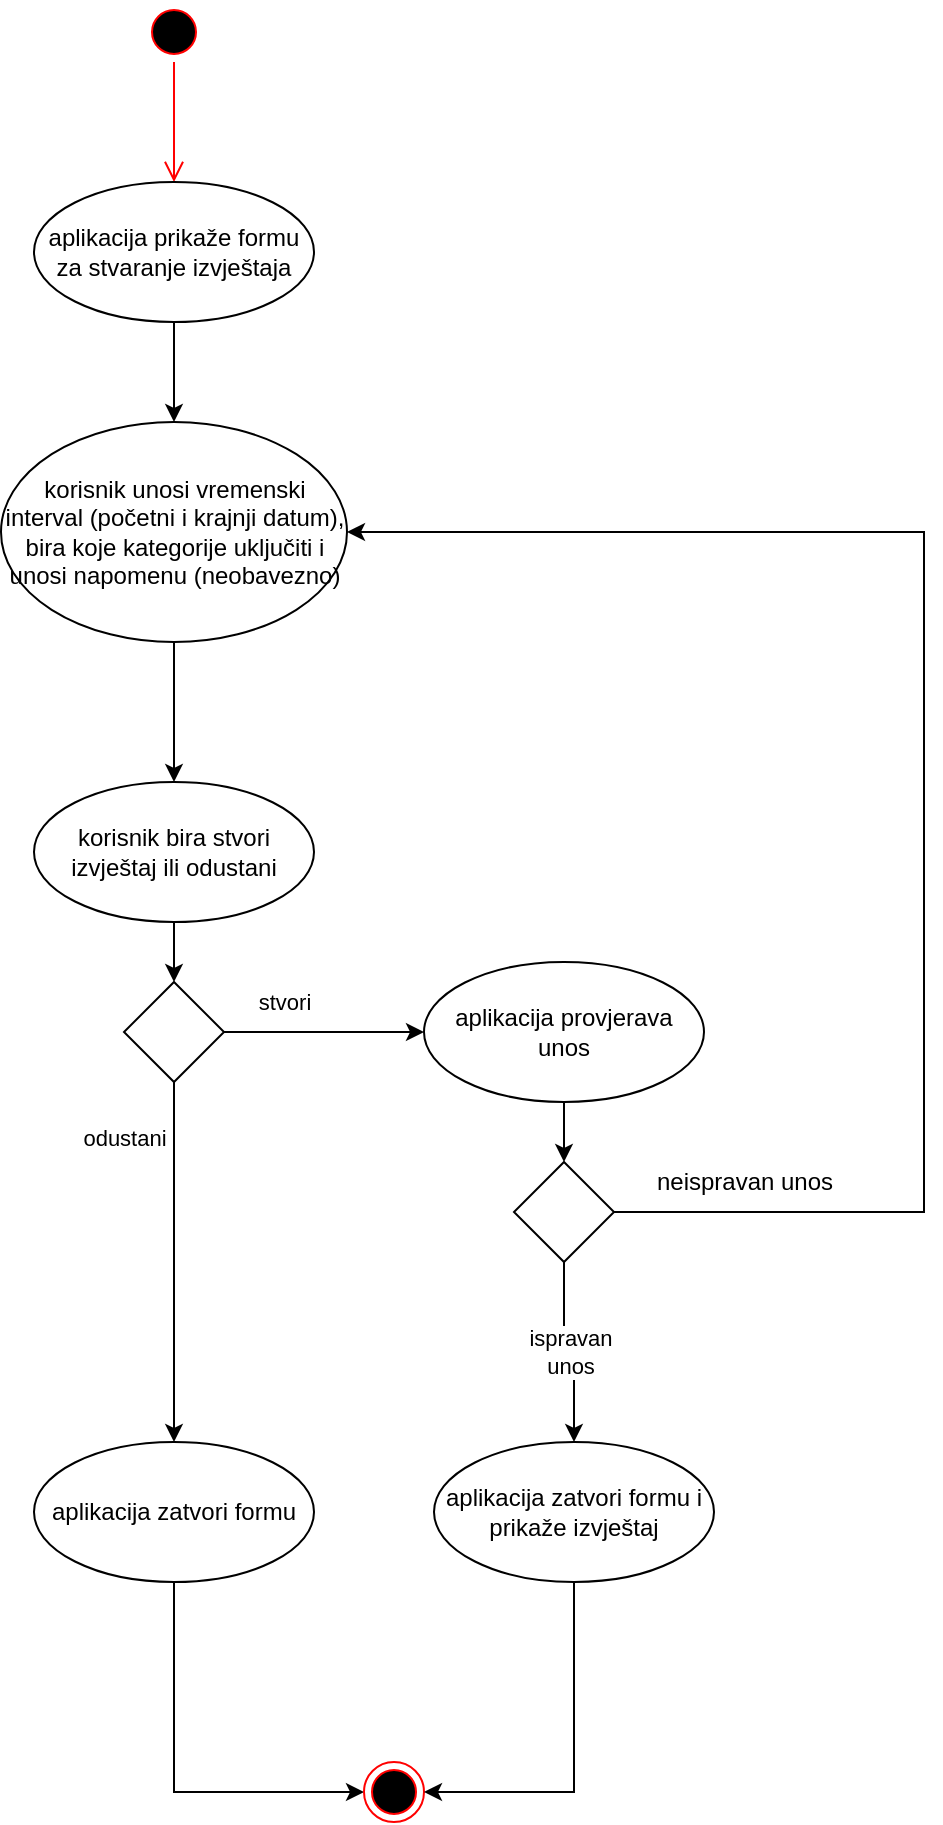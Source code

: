 <mxfile version="12.3.2" type="device" pages="1"><diagram id="pSqhx7WhXrGgPk5z7CBR" name="Page-1"><mxGraphModel dx="1024" dy="592" grid="1" gridSize="10" guides="1" tooltips="1" connect="1" arrows="1" fold="1" page="1" pageScale="1" pageWidth="827" pageHeight="1169" math="0" shadow="0"><root><mxCell id="0"/><mxCell id="1" parent="0"/><mxCell id="wPsaVGqtJED-wCGC2k4w-1" value="" style="ellipse;html=1;shape=startState;fillColor=#000000;strokeColor=#ff0000;" parent="1" vertex="1"><mxGeometry x="350" y="30" width="30" height="30" as="geometry"/></mxCell><mxCell id="wPsaVGqtJED-wCGC2k4w-2" value="" style="edgeStyle=orthogonalEdgeStyle;html=1;verticalAlign=bottom;endArrow=open;endSize=8;strokeColor=#ff0000;" parent="1" source="wPsaVGqtJED-wCGC2k4w-1" edge="1"><mxGeometry relative="1" as="geometry"><mxPoint x="365" y="120" as="targetPoint"/></mxGeometry></mxCell><mxCell id="wPsaVGqtJED-wCGC2k4w-7" style="edgeStyle=orthogonalEdgeStyle;rounded=0;orthogonalLoop=1;jettySize=auto;html=1;exitX=0.5;exitY=1;exitDx=0;exitDy=0;" parent="1" source="wPsaVGqtJED-wCGC2k4w-3" target="wPsaVGqtJED-wCGC2k4w-4" edge="1"><mxGeometry relative="1" as="geometry"/></mxCell><mxCell id="wPsaVGqtJED-wCGC2k4w-3" value="aplikacija prikaže formu za stvaranje izvještaja" style="ellipse;whiteSpace=wrap;html=1;" parent="1" vertex="1"><mxGeometry x="295" y="120" width="140" height="70" as="geometry"/></mxCell><mxCell id="dhIdX73SVdQvYMVCmlT4-1" style="edgeStyle=orthogonalEdgeStyle;rounded=0;orthogonalLoop=1;jettySize=auto;html=1;exitX=0.5;exitY=1;exitDx=0;exitDy=0;entryX=0.5;entryY=0;entryDx=0;entryDy=0;" edge="1" parent="1" source="wPsaVGqtJED-wCGC2k4w-4" target="wPsaVGqtJED-wCGC2k4w-8"><mxGeometry relative="1" as="geometry"/></mxCell><mxCell id="wPsaVGqtJED-wCGC2k4w-4" value="korisnik unosi vremenski interval (početni i krajnji datum), bira koje kategorije uključiti i unosi napomenu (neobavezno)" style="ellipse;whiteSpace=wrap;html=1;" parent="1" vertex="1"><mxGeometry x="278.5" y="240" width="173" height="110" as="geometry"/></mxCell><mxCell id="dhIdX73SVdQvYMVCmlT4-3" style="edgeStyle=orthogonalEdgeStyle;rounded=0;orthogonalLoop=1;jettySize=auto;html=1;exitX=0.5;exitY=1;exitDx=0;exitDy=0;entryX=0.5;entryY=0;entryDx=0;entryDy=0;entryPerimeter=0;" edge="1" parent="1" source="wPsaVGqtJED-wCGC2k4w-5" target="dhIdX73SVdQvYMVCmlT4-2"><mxGeometry relative="1" as="geometry"/></mxCell><mxCell id="wPsaVGqtJED-wCGC2k4w-5" value="aplikacija provjerava unos" style="ellipse;whiteSpace=wrap;html=1;" parent="1" vertex="1"><mxGeometry x="490" y="510" width="140" height="70" as="geometry"/></mxCell><mxCell id="wPsaVGqtJED-wCGC2k4w-18" style="edgeStyle=orthogonalEdgeStyle;rounded=0;orthogonalLoop=1;jettySize=auto;html=1;exitX=0.5;exitY=1;exitDx=0;exitDy=0;entryX=0;entryY=0.5;entryDx=0;entryDy=0;" parent="1" source="wPsaVGqtJED-wCGC2k4w-6" target="wPsaVGqtJED-wCGC2k4w-17" edge="1"><mxGeometry relative="1" as="geometry"/></mxCell><mxCell id="wPsaVGqtJED-wCGC2k4w-6" value="aplikacija zatvori formu" style="ellipse;whiteSpace=wrap;html=1;" parent="1" vertex="1"><mxGeometry x="295" y="750" width="140" height="70" as="geometry"/></mxCell><mxCell id="wPsaVGqtJED-wCGC2k4w-13" style="edgeStyle=orthogonalEdgeStyle;rounded=0;orthogonalLoop=1;jettySize=auto;html=1;exitX=0.5;exitY=1;exitDx=0;exitDy=0;" parent="1" source="wPsaVGqtJED-wCGC2k4w-8" target="wPsaVGqtJED-wCGC2k4w-12" edge="1"><mxGeometry relative="1" as="geometry"/></mxCell><mxCell id="wPsaVGqtJED-wCGC2k4w-8" value="korisnik bira stvori izvještaj ili odustani" style="ellipse;whiteSpace=wrap;html=1;" parent="1" vertex="1"><mxGeometry x="295" y="420" width="140" height="70" as="geometry"/></mxCell><mxCell id="wPsaVGqtJED-wCGC2k4w-14" value="stvori" style="edgeStyle=orthogonalEdgeStyle;rounded=0;orthogonalLoop=1;jettySize=auto;html=1;exitX=1;exitY=0.5;exitDx=0;exitDy=0;exitPerimeter=0;" parent="1" source="wPsaVGqtJED-wCGC2k4w-12" target="wPsaVGqtJED-wCGC2k4w-5" edge="1"><mxGeometry x="-0.4" y="15" relative="1" as="geometry"><mxPoint as="offset"/></mxGeometry></mxCell><mxCell id="wPsaVGqtJED-wCGC2k4w-15" value="odustani" style="edgeStyle=orthogonalEdgeStyle;rounded=0;orthogonalLoop=1;jettySize=auto;html=1;exitX=0.5;exitY=1;exitDx=0;exitDy=0;exitPerimeter=0;entryX=0.5;entryY=0;entryDx=0;entryDy=0;" parent="1" source="wPsaVGqtJED-wCGC2k4w-12" target="wPsaVGqtJED-wCGC2k4w-6" edge="1"><mxGeometry x="-0.692" y="-25" relative="1" as="geometry"><mxPoint as="offset"/></mxGeometry></mxCell><mxCell id="wPsaVGqtJED-wCGC2k4w-12" value="" style="strokeWidth=1;html=1;shape=mxgraph.flowchart.decision;whiteSpace=wrap;" parent="1" vertex="1"><mxGeometry x="340" y="520" width="50" height="50" as="geometry"/></mxCell><mxCell id="wPsaVGqtJED-wCGC2k4w-17" value="" style="ellipse;html=1;shape=endState;fillColor=#000000;strokeColor=#ff0000;" parent="1" vertex="1"><mxGeometry x="460" y="910" width="30" height="30" as="geometry"/></mxCell><mxCell id="dhIdX73SVdQvYMVCmlT4-4" style="edgeStyle=orthogonalEdgeStyle;rounded=0;orthogonalLoop=1;jettySize=auto;html=1;exitX=1;exitY=0.5;exitDx=0;exitDy=0;exitPerimeter=0;entryX=1;entryY=0.5;entryDx=0;entryDy=0;" edge="1" parent="1" source="dhIdX73SVdQvYMVCmlT4-2" target="wPsaVGqtJED-wCGC2k4w-4"><mxGeometry relative="1" as="geometry"><Array as="points"><mxPoint x="740" y="635"/><mxPoint x="740" y="295"/></Array></mxGeometry></mxCell><mxCell id="dhIdX73SVdQvYMVCmlT4-5" value="neispravan unos" style="text;html=1;align=center;verticalAlign=middle;resizable=0;points=[];;labelBackgroundColor=#ffffff;" vertex="1" connectable="0" parent="dhIdX73SVdQvYMVCmlT4-4"><mxGeometry x="-0.85" relative="1" as="geometry"><mxPoint x="6" y="-15" as="offset"/></mxGeometry></mxCell><mxCell id="dhIdX73SVdQvYMVCmlT4-7" value="ispravan &lt;br&gt;unos" style="edgeStyle=orthogonalEdgeStyle;rounded=0;orthogonalLoop=1;jettySize=auto;html=1;exitX=0.5;exitY=1;exitDx=0;exitDy=0;exitPerimeter=0;entryX=0.5;entryY=0;entryDx=0;entryDy=0;" edge="1" parent="1" source="dhIdX73SVdQvYMVCmlT4-2" target="dhIdX73SVdQvYMVCmlT4-6"><mxGeometry relative="1" as="geometry"/></mxCell><mxCell id="dhIdX73SVdQvYMVCmlT4-2" value="" style="strokeWidth=1;html=1;shape=mxgraph.flowchart.decision;whiteSpace=wrap;" vertex="1" parent="1"><mxGeometry x="535" y="610" width="50" height="50" as="geometry"/></mxCell><mxCell id="dhIdX73SVdQvYMVCmlT4-8" style="edgeStyle=orthogonalEdgeStyle;rounded=0;orthogonalLoop=1;jettySize=auto;html=1;exitX=0.5;exitY=1;exitDx=0;exitDy=0;entryX=1;entryY=0.5;entryDx=0;entryDy=0;" edge="1" parent="1" source="dhIdX73SVdQvYMVCmlT4-6" target="wPsaVGqtJED-wCGC2k4w-17"><mxGeometry relative="1" as="geometry"/></mxCell><mxCell id="dhIdX73SVdQvYMVCmlT4-6" value="aplikacija zatvori formu i prikaže izvještaj" style="ellipse;whiteSpace=wrap;html=1;" vertex="1" parent="1"><mxGeometry x="495" y="750" width="140" height="70" as="geometry"/></mxCell></root></mxGraphModel></diagram></mxfile>